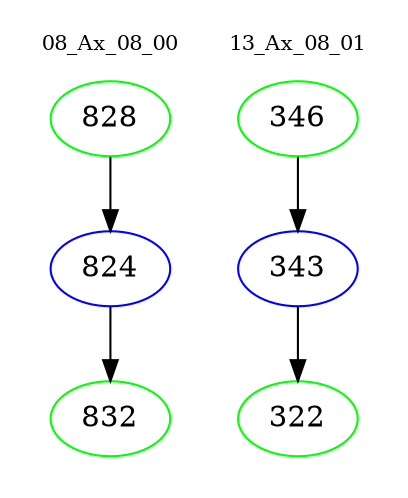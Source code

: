 digraph{
subgraph cluster_0 {
color = white
label = "08_Ax_08_00";
fontsize=10;
T0_828 [label="828", color="green"]
T0_828 -> T0_824 [color="black"]
T0_824 [label="824", color="blue"]
T0_824 -> T0_832 [color="black"]
T0_832 [label="832", color="green"]
}
subgraph cluster_1 {
color = white
label = "13_Ax_08_01";
fontsize=10;
T1_346 [label="346", color="green"]
T1_346 -> T1_343 [color="black"]
T1_343 [label="343", color="blue"]
T1_343 -> T1_322 [color="black"]
T1_322 [label="322", color="green"]
}
}
